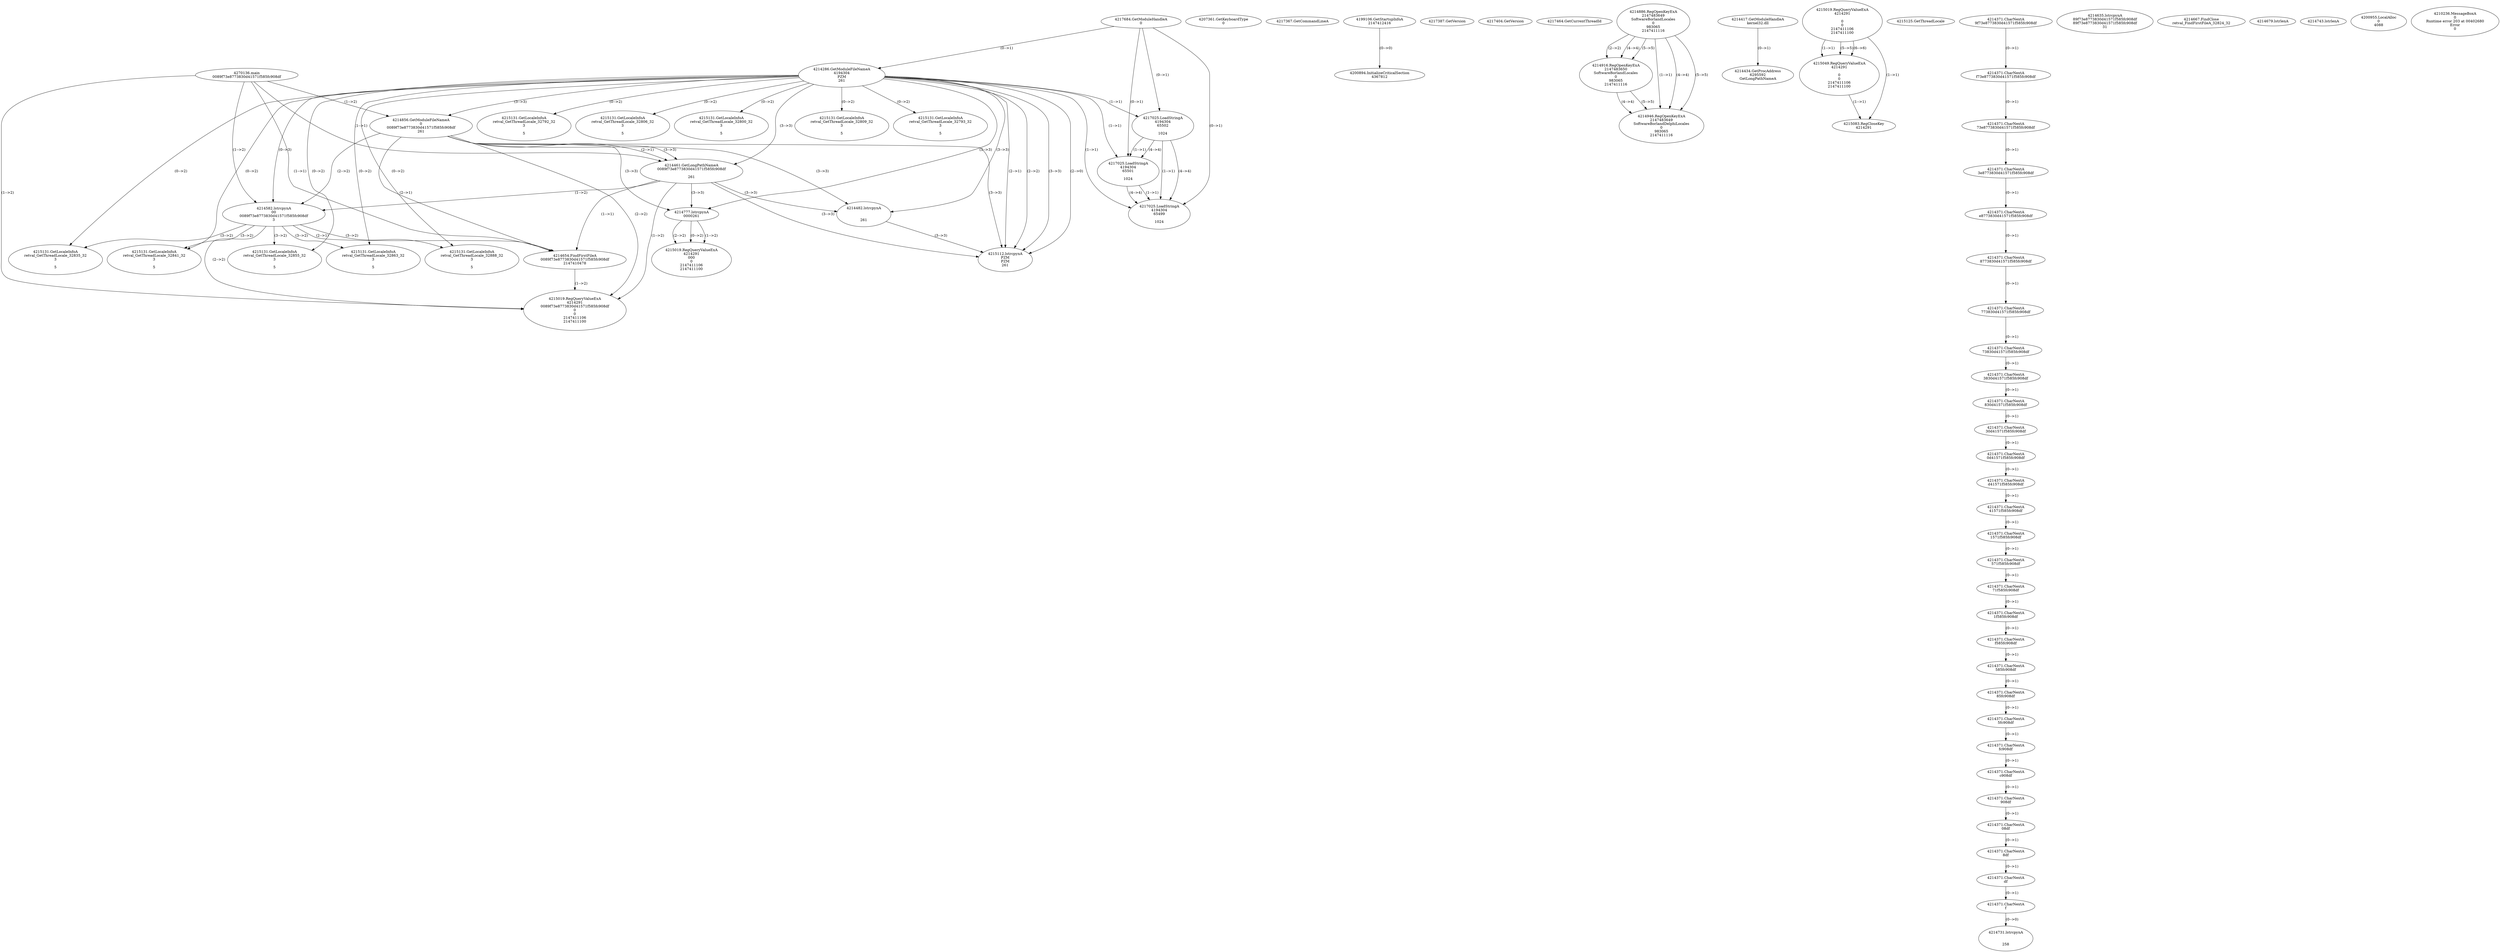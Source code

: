 // Global SCDG with merge call
digraph {
	0 [label="4270136.main
0089f73e8773830d41571f585fc908df"]
	1 [label="4217684.GetModuleHandleA
0"]
	2 [label="4207361.GetKeyboardType
0"]
	3 [label="4217367.GetCommandLineA
"]
	4 [label="4199106.GetStartupInfoA
2147412416"]
	5 [label="4217387.GetVersion
"]
	6 [label="4217404.GetVersion
"]
	7 [label="4217464.GetCurrentThreadId
"]
	8 [label="4214286.GetModuleFileNameA
4194304
PZM
261"]
	1 -> 8 [label="(0-->1)"]
	9 [label="4214856.GetModuleFileNameA
0
0089f73e8773830d41571f585fc908df
261"]
	0 -> 9 [label="(1-->2)"]
	8 -> 9 [label="(3-->3)"]
	10 [label="4214886.RegOpenKeyExA
2147483649
Software\Borland\Locales
0
983065
2147411116"]
	11 [label="4214916.RegOpenKeyExA
2147483650
Software\Borland\Locales
0
983065
2147411116"]
	10 -> 11 [label="(2-->2)"]
	10 -> 11 [label="(4-->4)"]
	10 -> 11 [label="(5-->5)"]
	12 [label="4214946.RegOpenKeyExA
2147483649
Software\Borland\Delphi\Locales
0
983065
2147411116"]
	10 -> 12 [label="(1-->1)"]
	10 -> 12 [label="(4-->4)"]
	11 -> 12 [label="(4-->4)"]
	10 -> 12 [label="(5-->5)"]
	11 -> 12 [label="(5-->5)"]
	13 [label="4214417.GetModuleHandleA
kernel32.dll"]
	14 [label="4214434.GetProcAddress
6295592
GetLongPathNameA"]
	13 -> 14 [label="(0-->1)"]
	15 [label="4214461.GetLongPathNameA
0089f73e8773830d41571f585fc908df

261"]
	0 -> 15 [label="(1-->1)"]
	9 -> 15 [label="(2-->1)"]
	8 -> 15 [label="(3-->3)"]
	9 -> 15 [label="(3-->3)"]
	16 [label="4214482.lstrcpynA


261"]
	8 -> 16 [label="(3-->3)"]
	9 -> 16 [label="(3-->3)"]
	15 -> 16 [label="(3-->3)"]
	17 [label="4215019.RegQueryValueExA
4214291

0
0
2147411106
2147411100"]
	18 [label="4215049.RegQueryValueExA
4214291

0
0
2147411106
2147411100"]
	17 -> 18 [label="(1-->1)"]
	17 -> 18 [label="(5-->5)"]
	17 -> 18 [label="(6-->6)"]
	19 [label="4215083.RegCloseKey
4214291"]
	17 -> 19 [label="(1-->1)"]
	18 -> 19 [label="(1-->1)"]
	20 [label="4215112.lstrcpynA
PZM
PZM
261"]
	8 -> 20 [label="(2-->1)"]
	8 -> 20 [label="(2-->2)"]
	8 -> 20 [label="(3-->3)"]
	9 -> 20 [label="(3-->3)"]
	15 -> 20 [label="(3-->3)"]
	16 -> 20 [label="(3-->3)"]
	8 -> 20 [label="(2-->0)"]
	21 [label="4215125.GetThreadLocale
"]
	22 [label="4215131.GetLocaleInfoA
retval_GetThreadLocale_32809_32
3

5"]
	8 -> 22 [label="(0-->2)"]
	23 [label="4217025.LoadStringA
4194304
65502

1024"]
	1 -> 23 [label="(0-->1)"]
	8 -> 23 [label="(1-->1)"]
	24 [label="4217025.LoadStringA
4194304
65501

1024"]
	1 -> 24 [label="(0-->1)"]
	8 -> 24 [label="(1-->1)"]
	23 -> 24 [label="(1-->1)"]
	23 -> 24 [label="(4-->4)"]
	25 [label="4217025.LoadStringA
4194304
65499

1024"]
	1 -> 25 [label="(0-->1)"]
	8 -> 25 [label="(1-->1)"]
	23 -> 25 [label="(1-->1)"]
	24 -> 25 [label="(1-->1)"]
	23 -> 25 [label="(4-->4)"]
	24 -> 25 [label="(4-->4)"]
	26 [label="4215131.GetLocaleInfoA
retval_GetThreadLocale_32793_32
3

5"]
	8 -> 26 [label="(0-->2)"]
	27 [label="4214582.lstrcpynA
00
0089f73e8773830d41571f585fc908df
3"]
	0 -> 27 [label="(1-->2)"]
	9 -> 27 [label="(2-->2)"]
	15 -> 27 [label="(1-->2)"]
	8 -> 27 [label="(0-->3)"]
	28 [label="4214371.CharNextA
9f73e8773830d41571f585fc908df"]
	29 [label="4214371.CharNextA
f73e8773830d41571f585fc908df"]
	28 -> 29 [label="(0-->1)"]
	30 [label="4214371.CharNextA
73e8773830d41571f585fc908df"]
	29 -> 30 [label="(0-->1)"]
	31 [label="4214371.CharNextA
3e8773830d41571f585fc908df"]
	30 -> 31 [label="(0-->1)"]
	32 [label="4214371.CharNextA
e8773830d41571f585fc908df"]
	31 -> 32 [label="(0-->1)"]
	33 [label="4214371.CharNextA
8773830d41571f585fc908df"]
	32 -> 33 [label="(0-->1)"]
	34 [label="4214371.CharNextA
773830d41571f585fc908df"]
	33 -> 34 [label="(0-->1)"]
	35 [label="4214371.CharNextA
73830d41571f585fc908df"]
	34 -> 35 [label="(0-->1)"]
	36 [label="4214371.CharNextA
3830d41571f585fc908df"]
	35 -> 36 [label="(0-->1)"]
	37 [label="4214371.CharNextA
830d41571f585fc908df"]
	36 -> 37 [label="(0-->1)"]
	38 [label="4214371.CharNextA
30d41571f585fc908df"]
	37 -> 38 [label="(0-->1)"]
	39 [label="4214371.CharNextA
0d41571f585fc908df"]
	38 -> 39 [label="(0-->1)"]
	40 [label="4214371.CharNextA
d41571f585fc908df"]
	39 -> 40 [label="(0-->1)"]
	41 [label="4214371.CharNextA
41571f585fc908df"]
	40 -> 41 [label="(0-->1)"]
	42 [label="4214371.CharNextA
1571f585fc908df"]
	41 -> 42 [label="(0-->1)"]
	43 [label="4214371.CharNextA
571f585fc908df"]
	42 -> 43 [label="(0-->1)"]
	44 [label="4214371.CharNextA
71f585fc908df"]
	43 -> 44 [label="(0-->1)"]
	45 [label="4214371.CharNextA
1f585fc908df"]
	44 -> 45 [label="(0-->1)"]
	46 [label="4214371.CharNextA
f585fc908df"]
	45 -> 46 [label="(0-->1)"]
	47 [label="4214371.CharNextA
585fc908df"]
	46 -> 47 [label="(0-->1)"]
	48 [label="4214371.CharNextA
85fc908df"]
	47 -> 48 [label="(0-->1)"]
	49 [label="4214371.CharNextA
5fc908df"]
	48 -> 49 [label="(0-->1)"]
	50 [label="4214371.CharNextA
fc908df"]
	49 -> 50 [label="(0-->1)"]
	51 [label="4214371.CharNextA
c908df"]
	50 -> 51 [label="(0-->1)"]
	52 [label="4214371.CharNextA
908df"]
	51 -> 52 [label="(0-->1)"]
	53 [label="4214371.CharNextA
08df"]
	52 -> 53 [label="(0-->1)"]
	54 [label="4214371.CharNextA
8df"]
	53 -> 54 [label="(0-->1)"]
	55 [label="4214371.CharNextA
df"]
	54 -> 55 [label="(0-->1)"]
	56 [label="4214371.CharNextA
f"]
	55 -> 56 [label="(0-->1)"]
	57 [label="4214635.lstrcpynA
89f73e8773830d41571f585fc908df
89f73e8773830d41571f585fc908df
31"]
	58 [label="4214654.FindFirstFileA
0089f73e8773830d41571f585fc908df
2147410478"]
	0 -> 58 [label="(1-->1)"]
	9 -> 58 [label="(2-->1)"]
	15 -> 58 [label="(1-->1)"]
	27 -> 58 [label="(2-->1)"]
	59 [label="4214667.FindClose
retval_FindFirstFileA_32824_32"]
	60 [label="4214679.lstrlenA
"]
	61 [label="4214731.lstrcpynA


258"]
	56 -> 61 [label="(0-->0)"]
	62 [label="4214743.lstrlenA
"]
	63 [label="4214777.lstrcpynA
00\
00\
261"]
	8 -> 63 [label="(3-->3)"]
	9 -> 63 [label="(3-->3)"]
	15 -> 63 [label="(3-->3)"]
	64 [label="4215019.RegQueryValueExA
4214291
00\
0
0
2147411106
2147411100"]
	63 -> 64 [label="(1-->2)"]
	63 -> 64 [label="(2-->2)"]
	63 -> 64 [label="(0-->2)"]
	65 [label="4215131.GetLocaleInfoA
retval_GetThreadLocale_32863_32
3

5"]
	8 -> 65 [label="(0-->2)"]
	27 -> 65 [label="(3-->2)"]
	66 [label="4215019.RegQueryValueExA
4214291
0089f73e8773830d41571f585fc908df
0
0
2147411106
2147411100"]
	0 -> 66 [label="(1-->2)"]
	9 -> 66 [label="(2-->2)"]
	15 -> 66 [label="(1-->2)"]
	27 -> 66 [label="(2-->2)"]
	58 -> 66 [label="(1-->2)"]
	67 [label="4215131.GetLocaleInfoA
retval_GetThreadLocale_32888_32
3

5"]
	8 -> 67 [label="(0-->2)"]
	27 -> 67 [label="(3-->2)"]
	68 [label="4200894.InitializeCriticalSection
4367812"]
	4 -> 68 [label="(0-->0)"]
	69 [label="4200955.LocalAlloc
0
4088"]
	70 [label="4210236.MessageBoxA
0
Runtime error 203 at 00402680
Error
0"]
	71 [label="4215131.GetLocaleInfoA
retval_GetThreadLocale_32855_32
3

5"]
	8 -> 71 [label="(0-->2)"]
	27 -> 71 [label="(3-->2)"]
	72 [label="4215131.GetLocaleInfoA
retval_GetThreadLocale_32792_32
3

5"]
	8 -> 72 [label="(0-->2)"]
	73 [label="4215131.GetLocaleInfoA
retval_GetThreadLocale_32806_32
3

5"]
	8 -> 73 [label="(0-->2)"]
	74 [label="4215131.GetLocaleInfoA
retval_GetThreadLocale_32800_32
3

5"]
	8 -> 74 [label="(0-->2)"]
	75 [label="4215131.GetLocaleInfoA
retval_GetThreadLocale_32841_32
3

5"]
	8 -> 75 [label="(0-->2)"]
	27 -> 75 [label="(3-->2)"]
	76 [label="4215131.GetLocaleInfoA
retval_GetThreadLocale_32835_32
3

5"]
	8 -> 76 [label="(0-->2)"]
	27 -> 76 [label="(3-->2)"]
}
